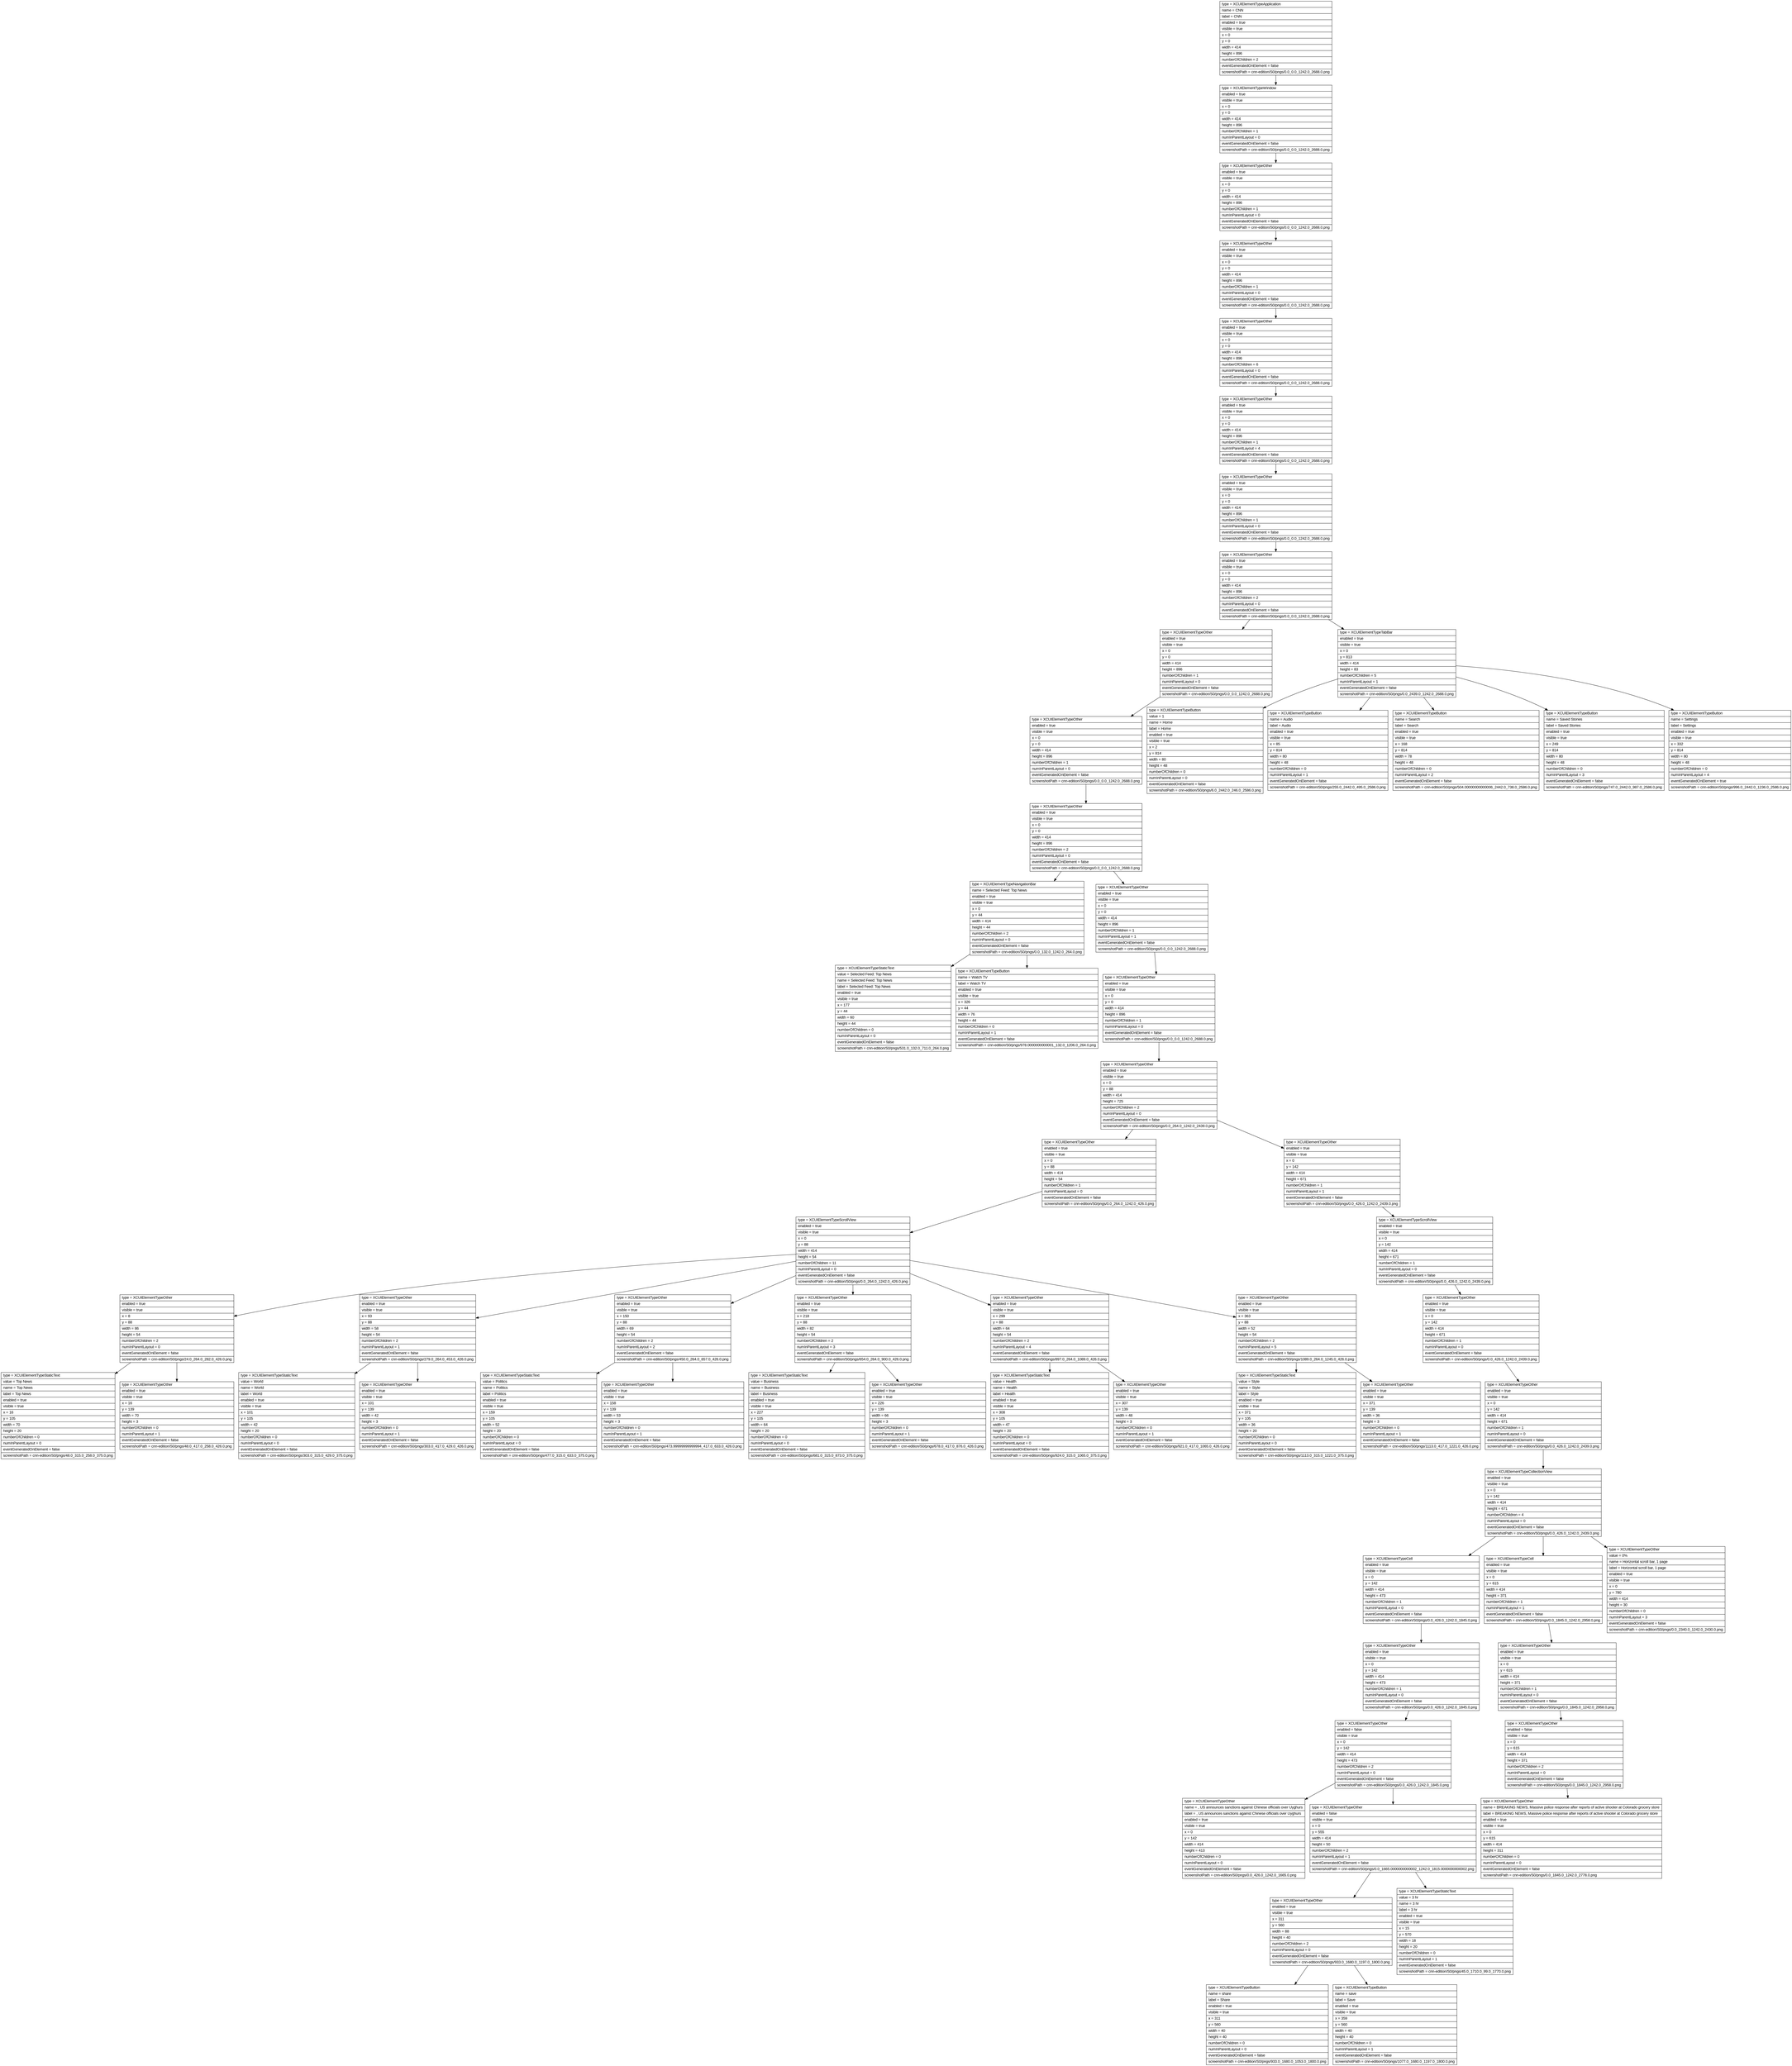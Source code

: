 digraph Layout {

	node [shape=record fontname=Arial];

	0	[label="{type = XCUIElementTypeApplication\l|name = CNN\l|label = CNN\l|enabled = true\l|visible = true\l|x = 0\l|y = 0\l|width = 414\l|height = 896\l|numberOfChildren = 2\l|eventGeneratedOnElement = false \l|screenshotPath = cnn-edition/S0/pngs/0.0_0.0_1242.0_2688.0.png\l}"]
	1	[label="{type = XCUIElementTypeWindow\l|enabled = true\l|visible = true\l|x = 0\l|y = 0\l|width = 414\l|height = 896\l|numberOfChildren = 1\l|numInParentLayout = 0\l|eventGeneratedOnElement = false \l|screenshotPath = cnn-edition/S0/pngs/0.0_0.0_1242.0_2688.0.png\l}"]
	2	[label="{type = XCUIElementTypeOther\l|enabled = true\l|visible = true\l|x = 0\l|y = 0\l|width = 414\l|height = 896\l|numberOfChildren = 1\l|numInParentLayout = 0\l|eventGeneratedOnElement = false \l|screenshotPath = cnn-edition/S0/pngs/0.0_0.0_1242.0_2688.0.png\l}"]
	3	[label="{type = XCUIElementTypeOther\l|enabled = true\l|visible = true\l|x = 0\l|y = 0\l|width = 414\l|height = 896\l|numberOfChildren = 1\l|numInParentLayout = 0\l|eventGeneratedOnElement = false \l|screenshotPath = cnn-edition/S0/pngs/0.0_0.0_1242.0_2688.0.png\l}"]
	4	[label="{type = XCUIElementTypeOther\l|enabled = true\l|visible = true\l|x = 0\l|y = 0\l|width = 414\l|height = 896\l|numberOfChildren = 6\l|numInParentLayout = 0\l|eventGeneratedOnElement = false \l|screenshotPath = cnn-edition/S0/pngs/0.0_0.0_1242.0_2688.0.png\l}"]
	5	[label="{type = XCUIElementTypeOther\l|enabled = true\l|visible = true\l|x = 0\l|y = 0\l|width = 414\l|height = 896\l|numberOfChildren = 1\l|numInParentLayout = 4\l|eventGeneratedOnElement = false \l|screenshotPath = cnn-edition/S0/pngs/0.0_0.0_1242.0_2688.0.png\l}"]
	6	[label="{type = XCUIElementTypeOther\l|enabled = true\l|visible = true\l|x = 0\l|y = 0\l|width = 414\l|height = 896\l|numberOfChildren = 1\l|numInParentLayout = 0\l|eventGeneratedOnElement = false \l|screenshotPath = cnn-edition/S0/pngs/0.0_0.0_1242.0_2688.0.png\l}"]
	7	[label="{type = XCUIElementTypeOther\l|enabled = true\l|visible = true\l|x = 0\l|y = 0\l|width = 414\l|height = 896\l|numberOfChildren = 2\l|numInParentLayout = 0\l|eventGeneratedOnElement = false \l|screenshotPath = cnn-edition/S0/pngs/0.0_0.0_1242.0_2688.0.png\l}"]
	8	[label="{type = XCUIElementTypeOther\l|enabled = true\l|visible = true\l|x = 0\l|y = 0\l|width = 414\l|height = 896\l|numberOfChildren = 1\l|numInParentLayout = 0\l|eventGeneratedOnElement = false \l|screenshotPath = cnn-edition/S0/pngs/0.0_0.0_1242.0_2688.0.png\l}"]
	9	[label="{type = XCUIElementTypeTabBar\l|enabled = true\l|visible = true\l|x = 0\l|y = 813\l|width = 414\l|height = 83\l|numberOfChildren = 5\l|numInParentLayout = 1\l|eventGeneratedOnElement = false \l|screenshotPath = cnn-edition/S0/pngs/0.0_2439.0_1242.0_2688.0.png\l}"]
	10	[label="{type = XCUIElementTypeOther\l|enabled = true\l|visible = true\l|x = 0\l|y = 0\l|width = 414\l|height = 896\l|numberOfChildren = 1\l|numInParentLayout = 0\l|eventGeneratedOnElement = false \l|screenshotPath = cnn-edition/S0/pngs/0.0_0.0_1242.0_2688.0.png\l}"]
	11	[label="{type = XCUIElementTypeButton\l|value = 1\l|name = Home\l|label = Home\l|enabled = true\l|visible = true\l|x = 2\l|y = 814\l|width = 80\l|height = 48\l|numberOfChildren = 0\l|numInParentLayout = 0\l|eventGeneratedOnElement = false \l|screenshotPath = cnn-edition/S0/pngs/6.0_2442.0_246.0_2586.0.png\l}"]
	12	[label="{type = XCUIElementTypeButton\l|name = Audio\l|label = Audio\l|enabled = true\l|visible = true\l|x = 85\l|y = 814\l|width = 80\l|height = 48\l|numberOfChildren = 0\l|numInParentLayout = 1\l|eventGeneratedOnElement = false \l|screenshotPath = cnn-edition/S0/pngs/255.0_2442.0_495.0_2586.0.png\l}"]
	13	[label="{type = XCUIElementTypeButton\l|name = Search\l|label = Search\l|enabled = true\l|visible = true\l|x = 168\l|y = 814\l|width = 78\l|height = 48\l|numberOfChildren = 0\l|numInParentLayout = 2\l|eventGeneratedOnElement = false \l|screenshotPath = cnn-edition/S0/pngs/504.00000000000006_2442.0_738.0_2586.0.png\l}"]
	14	[label="{type = XCUIElementTypeButton\l|name = Saved Stories\l|label = Saved Stories\l|enabled = true\l|visible = true\l|x = 249\l|y = 814\l|width = 80\l|height = 48\l|numberOfChildren = 0\l|numInParentLayout = 3\l|eventGeneratedOnElement = false \l|screenshotPath = cnn-edition/S0/pngs/747.0_2442.0_987.0_2586.0.png\l}"]
	15	[label="{type = XCUIElementTypeButton\l|name = Settings\l|label = Settings\l|enabled = true\l|visible = true\l|x = 332\l|y = 814\l|width = 80\l|height = 48\l|numberOfChildren = 0\l|numInParentLayout = 4\l|eventGeneratedOnElement = true \l|screenshotPath = cnn-edition/S0/pngs/996.0_2442.0_1236.0_2586.0.png\l}"]
	16	[label="{type = XCUIElementTypeOther\l|enabled = true\l|visible = true\l|x = 0\l|y = 0\l|width = 414\l|height = 896\l|numberOfChildren = 2\l|numInParentLayout = 0\l|eventGeneratedOnElement = false \l|screenshotPath = cnn-edition/S0/pngs/0.0_0.0_1242.0_2688.0.png\l}"]
	17	[label="{type = XCUIElementTypeNavigationBar\l|name = Selected Feed: Top News\l|enabled = true\l|visible = true\l|x = 0\l|y = 44\l|width = 414\l|height = 44\l|numberOfChildren = 2\l|numInParentLayout = 0\l|eventGeneratedOnElement = false \l|screenshotPath = cnn-edition/S0/pngs/0.0_132.0_1242.0_264.0.png\l}"]
	18	[label="{type = XCUIElementTypeOther\l|enabled = true\l|visible = true\l|x = 0\l|y = 0\l|width = 414\l|height = 896\l|numberOfChildren = 1\l|numInParentLayout = 1\l|eventGeneratedOnElement = false \l|screenshotPath = cnn-edition/S0/pngs/0.0_0.0_1242.0_2688.0.png\l}"]
	19	[label="{type = XCUIElementTypeStaticText\l|value = Selected Feed: Top News\l|name = Selected Feed: Top News\l|label = Selected Feed: Top News\l|enabled = true\l|visible = true\l|x = 177\l|y = 44\l|width = 60\l|height = 44\l|numberOfChildren = 0\l|numInParentLayout = 0\l|eventGeneratedOnElement = false \l|screenshotPath = cnn-edition/S0/pngs/531.0_132.0_711.0_264.0.png\l}"]
	20	[label="{type = XCUIElementTypeButton\l|name = Watch TV\l|label = Watch TV\l|enabled = true\l|visible = true\l|x = 326\l|y = 44\l|width = 76\l|height = 44\l|numberOfChildren = 0\l|numInParentLayout = 1\l|eventGeneratedOnElement = false \l|screenshotPath = cnn-edition/S0/pngs/978.0000000000001_132.0_1206.0_264.0.png\l}"]
	21	[label="{type = XCUIElementTypeOther\l|enabled = true\l|visible = true\l|x = 0\l|y = 0\l|width = 414\l|height = 896\l|numberOfChildren = 1\l|numInParentLayout = 0\l|eventGeneratedOnElement = false \l|screenshotPath = cnn-edition/S0/pngs/0.0_0.0_1242.0_2688.0.png\l}"]
	22	[label="{type = XCUIElementTypeOther\l|enabled = true\l|visible = true\l|x = 0\l|y = 88\l|width = 414\l|height = 725\l|numberOfChildren = 2\l|numInParentLayout = 0\l|eventGeneratedOnElement = false \l|screenshotPath = cnn-edition/S0/pngs/0.0_264.0_1242.0_2439.0.png\l}"]
	23	[label="{type = XCUIElementTypeOther\l|enabled = true\l|visible = true\l|x = 0\l|y = 88\l|width = 414\l|height = 54\l|numberOfChildren = 1\l|numInParentLayout = 0\l|eventGeneratedOnElement = false \l|screenshotPath = cnn-edition/S0/pngs/0.0_264.0_1242.0_426.0.png\l}"]
	24	[label="{type = XCUIElementTypeOther\l|enabled = true\l|visible = true\l|x = 0\l|y = 142\l|width = 414\l|height = 671\l|numberOfChildren = 1\l|numInParentLayout = 1\l|eventGeneratedOnElement = false \l|screenshotPath = cnn-edition/S0/pngs/0.0_426.0_1242.0_2439.0.png\l}"]
	25	[label="{type = XCUIElementTypeScrollView\l|enabled = true\l|visible = true\l|x = 0\l|y = 88\l|width = 414\l|height = 54\l|numberOfChildren = 11\l|numInParentLayout = 0\l|eventGeneratedOnElement = false \l|screenshotPath = cnn-edition/S0/pngs/0.0_264.0_1242.0_426.0.png\l}"]
	26	[label="{type = XCUIElementTypeScrollView\l|enabled = true\l|visible = true\l|x = 0\l|y = 142\l|width = 414\l|height = 671\l|numberOfChildren = 1\l|numInParentLayout = 0\l|eventGeneratedOnElement = false \l|screenshotPath = cnn-edition/S0/pngs/0.0_426.0_1242.0_2439.0.png\l}"]
	27	[label="{type = XCUIElementTypeOther\l|enabled = true\l|visible = true\l|x = 8\l|y = 88\l|width = 86\l|height = 54\l|numberOfChildren = 2\l|numInParentLayout = 0\l|eventGeneratedOnElement = false \l|screenshotPath = cnn-edition/S0/pngs/24.0_264.0_282.0_426.0.png\l}"]
	28	[label="{type = XCUIElementTypeOther\l|enabled = true\l|visible = true\l|x = 93\l|y = 88\l|width = 58\l|height = 54\l|numberOfChildren = 2\l|numInParentLayout = 1\l|eventGeneratedOnElement = false \l|screenshotPath = cnn-edition/S0/pngs/279.0_264.0_453.0_426.0.png\l}"]
	29	[label="{type = XCUIElementTypeOther\l|enabled = true\l|visible = true\l|x = 150\l|y = 88\l|width = 69\l|height = 54\l|numberOfChildren = 2\l|numInParentLayout = 2\l|eventGeneratedOnElement = false \l|screenshotPath = cnn-edition/S0/pngs/450.0_264.0_657.0_426.0.png\l}"]
	30	[label="{type = XCUIElementTypeOther\l|enabled = true\l|visible = true\l|x = 218\l|y = 88\l|width = 82\l|height = 54\l|numberOfChildren = 2\l|numInParentLayout = 3\l|eventGeneratedOnElement = false \l|screenshotPath = cnn-edition/S0/pngs/654.0_264.0_900.0_426.0.png\l}"]
	31	[label="{type = XCUIElementTypeOther\l|enabled = true\l|visible = true\l|x = 299\l|y = 88\l|width = 64\l|height = 54\l|numberOfChildren = 2\l|numInParentLayout = 4\l|eventGeneratedOnElement = false \l|screenshotPath = cnn-edition/S0/pngs/897.0_264.0_1089.0_426.0.png\l}"]
	32	[label="{type = XCUIElementTypeOther\l|enabled = true\l|visible = true\l|x = 363\l|y = 88\l|width = 52\l|height = 54\l|numberOfChildren = 2\l|numInParentLayout = 5\l|eventGeneratedOnElement = false \l|screenshotPath = cnn-edition/S0/pngs/1089.0_264.0_1245.0_426.0.png\l}"]
	33	[label="{type = XCUIElementTypeOther\l|enabled = true\l|visible = true\l|x = 0\l|y = 142\l|width = 414\l|height = 671\l|numberOfChildren = 1\l|numInParentLayout = 0\l|eventGeneratedOnElement = false \l|screenshotPath = cnn-edition/S0/pngs/0.0_426.0_1242.0_2439.0.png\l}"]
	34	[label="{type = XCUIElementTypeStaticText\l|value = Top News\l|name = Top News\l|label = Top News\l|enabled = true\l|visible = true\l|x = 16\l|y = 105\l|width = 70\l|height = 20\l|numberOfChildren = 0\l|numInParentLayout = 0\l|eventGeneratedOnElement = false \l|screenshotPath = cnn-edition/S0/pngs/48.0_315.0_258.0_375.0.png\l}"]
	35	[label="{type = XCUIElementTypeOther\l|enabled = true\l|visible = true\l|x = 16\l|y = 139\l|width = 70\l|height = 3\l|numberOfChildren = 0\l|numInParentLayout = 1\l|eventGeneratedOnElement = false \l|screenshotPath = cnn-edition/S0/pngs/48.0_417.0_258.0_426.0.png\l}"]
	36	[label="{type = XCUIElementTypeStaticText\l|value = World\l|name = World\l|label = World\l|enabled = true\l|visible = true\l|x = 101\l|y = 105\l|width = 42\l|height = 20\l|numberOfChildren = 0\l|numInParentLayout = 0\l|eventGeneratedOnElement = false \l|screenshotPath = cnn-edition/S0/pngs/303.0_315.0_429.0_375.0.png\l}"]
	37	[label="{type = XCUIElementTypeOther\l|enabled = true\l|visible = true\l|x = 101\l|y = 139\l|width = 42\l|height = 3\l|numberOfChildren = 0\l|numInParentLayout = 1\l|eventGeneratedOnElement = false \l|screenshotPath = cnn-edition/S0/pngs/303.0_417.0_429.0_426.0.png\l}"]
	38	[label="{type = XCUIElementTypeStaticText\l|value = Politics\l|name = Politics\l|label = Politics\l|enabled = true\l|visible = true\l|x = 159\l|y = 105\l|width = 52\l|height = 20\l|numberOfChildren = 0\l|numInParentLayout = 0\l|eventGeneratedOnElement = false \l|screenshotPath = cnn-edition/S0/pngs/477.0_315.0_633.0_375.0.png\l}"]
	39	[label="{type = XCUIElementTypeOther\l|enabled = true\l|visible = true\l|x = 158\l|y = 139\l|width = 53\l|height = 3\l|numberOfChildren = 0\l|numInParentLayout = 1\l|eventGeneratedOnElement = false \l|screenshotPath = cnn-edition/S0/pngs/473.99999999999994_417.0_633.0_426.0.png\l}"]
	40	[label="{type = XCUIElementTypeStaticText\l|value = Business\l|name = Business\l|label = Business\l|enabled = true\l|visible = true\l|x = 227\l|y = 105\l|width = 64\l|height = 20\l|numberOfChildren = 0\l|numInParentLayout = 0\l|eventGeneratedOnElement = false \l|screenshotPath = cnn-edition/S0/pngs/681.0_315.0_873.0_375.0.png\l}"]
	41	[label="{type = XCUIElementTypeOther\l|enabled = true\l|visible = true\l|x = 226\l|y = 139\l|width = 66\l|height = 3\l|numberOfChildren = 0\l|numInParentLayout = 1\l|eventGeneratedOnElement = false \l|screenshotPath = cnn-edition/S0/pngs/678.0_417.0_876.0_426.0.png\l}"]
	42	[label="{type = XCUIElementTypeStaticText\l|value = Health\l|name = Health\l|label = Health\l|enabled = true\l|visible = true\l|x = 308\l|y = 105\l|width = 47\l|height = 20\l|numberOfChildren = 0\l|numInParentLayout = 0\l|eventGeneratedOnElement = false \l|screenshotPath = cnn-edition/S0/pngs/924.0_315.0_1065.0_375.0.png\l}"]
	43	[label="{type = XCUIElementTypeOther\l|enabled = true\l|visible = true\l|x = 307\l|y = 139\l|width = 48\l|height = 3\l|numberOfChildren = 0\l|numInParentLayout = 1\l|eventGeneratedOnElement = false \l|screenshotPath = cnn-edition/S0/pngs/921.0_417.0_1065.0_426.0.png\l}"]
	44	[label="{type = XCUIElementTypeStaticText\l|value = Style\l|name = Style\l|label = Style\l|enabled = true\l|visible = true\l|x = 371\l|y = 105\l|width = 36\l|height = 20\l|numberOfChildren = 0\l|numInParentLayout = 0\l|eventGeneratedOnElement = false \l|screenshotPath = cnn-edition/S0/pngs/1113.0_315.0_1221.0_375.0.png\l}"]
	45	[label="{type = XCUIElementTypeOther\l|enabled = true\l|visible = true\l|x = 371\l|y = 139\l|width = 36\l|height = 3\l|numberOfChildren = 0\l|numInParentLayout = 1\l|eventGeneratedOnElement = false \l|screenshotPath = cnn-edition/S0/pngs/1113.0_417.0_1221.0_426.0.png\l}"]
	46	[label="{type = XCUIElementTypeOther\l|enabled = true\l|visible = true\l|x = 0\l|y = 142\l|width = 414\l|height = 671\l|numberOfChildren = 1\l|numInParentLayout = 0\l|eventGeneratedOnElement = false \l|screenshotPath = cnn-edition/S0/pngs/0.0_426.0_1242.0_2439.0.png\l}"]
	47	[label="{type = XCUIElementTypeCollectionView\l|enabled = true\l|visible = true\l|x = 0\l|y = 142\l|width = 414\l|height = 671\l|numberOfChildren = 4\l|numInParentLayout = 0\l|eventGeneratedOnElement = false \l|screenshotPath = cnn-edition/S0/pngs/0.0_426.0_1242.0_2439.0.png\l}"]
	48	[label="{type = XCUIElementTypeCell\l|enabled = true\l|visible = true\l|x = 0\l|y = 142\l|width = 414\l|height = 473\l|numberOfChildren = 1\l|numInParentLayout = 0\l|eventGeneratedOnElement = false \l|screenshotPath = cnn-edition/S0/pngs/0.0_426.0_1242.0_1845.0.png\l}"]
	49	[label="{type = XCUIElementTypeCell\l|enabled = true\l|visible = true\l|x = 0\l|y = 615\l|width = 414\l|height = 371\l|numberOfChildren = 1\l|numInParentLayout = 1\l|eventGeneratedOnElement = false \l|screenshotPath = cnn-edition/S0/pngs/0.0_1845.0_1242.0_2958.0.png\l}"]
	50	[label="{type = XCUIElementTypeOther\l|value = 0%\l|name = Horizontal scroll bar, 1 page\l|label = Horizontal scroll bar, 1 page\l|enabled = true\l|visible = true\l|x = 0\l|y = 780\l|width = 414\l|height = 30\l|numberOfChildren = 0\l|numInParentLayout = 3\l|eventGeneratedOnElement = false \l|screenshotPath = cnn-edition/S0/pngs/0.0_2340.0_1242.0_2430.0.png\l}"]
	51	[label="{type = XCUIElementTypeOther\l|enabled = true\l|visible = true\l|x = 0\l|y = 142\l|width = 414\l|height = 473\l|numberOfChildren = 1\l|numInParentLayout = 0\l|eventGeneratedOnElement = false \l|screenshotPath = cnn-edition/S0/pngs/0.0_426.0_1242.0_1845.0.png\l}"]
	52	[label="{type = XCUIElementTypeOther\l|enabled = true\l|visible = true\l|x = 0\l|y = 615\l|width = 414\l|height = 371\l|numberOfChildren = 1\l|numInParentLayout = 0\l|eventGeneratedOnElement = false \l|screenshotPath = cnn-edition/S0/pngs/0.0_1845.0_1242.0_2958.0.png\l}"]
	53	[label="{type = XCUIElementTypeOther\l|enabled = false\l|visible = true\l|x = 0\l|y = 142\l|width = 414\l|height = 473\l|numberOfChildren = 2\l|numInParentLayout = 0\l|eventGeneratedOnElement = false \l|screenshotPath = cnn-edition/S0/pngs/0.0_426.0_1242.0_1845.0.png\l}"]
	54	[label="{type = XCUIElementTypeOther\l|enabled = false\l|visible = true\l|x = 0\l|y = 615\l|width = 414\l|height = 371\l|numberOfChildren = 2\l|numInParentLayout = 0\l|eventGeneratedOnElement = false \l|screenshotPath = cnn-edition/S0/pngs/0.0_1845.0_1242.0_2958.0.png\l}"]
	55	[label="{type = XCUIElementTypeOther\l|name = , US announces sanctions against Chinese officials over Uyghurs\l|label = , US announces sanctions against Chinese officials over Uyghurs\l|enabled = true\l|visible = true\l|x = 0\l|y = 142\l|width = 414\l|height = 413\l|numberOfChildren = 0\l|numInParentLayout = 0\l|eventGeneratedOnElement = false \l|screenshotPath = cnn-edition/S0/pngs/0.0_426.0_1242.0_1665.0.png\l}"]
	56	[label="{type = XCUIElementTypeOther\l|enabled = false\l|visible = true\l|x = 0\l|y = 555\l|width = 414\l|height = 50\l|numberOfChildren = 2\l|numInParentLayout = 1\l|eventGeneratedOnElement = false \l|screenshotPath = cnn-edition/S0/pngs/0.0_1665.0000000000002_1242.0_1815.0000000000002.png\l}"]
	57	[label="{type = XCUIElementTypeOther\l|name = BREAKING NEWS, Massive police response after reports of active shooter at Colorado grocery store\l|label = BREAKING NEWS, Massive police response after reports of active shooter at Colorado grocery store\l|enabled = true\l|visible = true\l|x = 0\l|y = 615\l|width = 414\l|height = 311\l|numberOfChildren = 0\l|numInParentLayout = 0\l|eventGeneratedOnElement = false \l|screenshotPath = cnn-edition/S0/pngs/0.0_1845.0_1242.0_2778.0.png\l}"]
	58	[label="{type = XCUIElementTypeOther\l|enabled = true\l|visible = true\l|x = 311\l|y = 560\l|width = 88\l|height = 40\l|numberOfChildren = 2\l|numInParentLayout = 0\l|eventGeneratedOnElement = false \l|screenshotPath = cnn-edition/S0/pngs/933.0_1680.0_1197.0_1800.0.png\l}"]
	59	[label="{type = XCUIElementTypeStaticText\l|value = 3 hr\l|name = 3 hr\l|label = 3 hr\l|enabled = true\l|visible = true\l|x = 15\l|y = 570\l|width = 18\l|height = 20\l|numberOfChildren = 0\l|numInParentLayout = 1\l|eventGeneratedOnElement = false \l|screenshotPath = cnn-edition/S0/pngs/45.0_1710.0_99.0_1770.0.png\l}"]
	60	[label="{type = XCUIElementTypeButton\l|name = share\l|label = Share\l|enabled = true\l|visible = true\l|x = 311\l|y = 560\l|width = 40\l|height = 40\l|numberOfChildren = 0\l|numInParentLayout = 0\l|eventGeneratedOnElement = false \l|screenshotPath = cnn-edition/S0/pngs/933.0_1680.0_1053.0_1800.0.png\l}"]
	61	[label="{type = XCUIElementTypeButton\l|name = save\l|label = Save\l|enabled = true\l|visible = true\l|x = 359\l|y = 560\l|width = 40\l|height = 40\l|numberOfChildren = 0\l|numInParentLayout = 1\l|eventGeneratedOnElement = false \l|screenshotPath = cnn-edition/S0/pngs/1077.0_1680.0_1197.0_1800.0.png\l}"]


	0 -> 1
	1 -> 2
	2 -> 3
	3 -> 4
	4 -> 5
	5 -> 6
	6 -> 7
	7 -> 8
	7 -> 9
	8 -> 10
	9 -> 11
	9 -> 12
	9 -> 13
	9 -> 14
	9 -> 15
	10 -> 16
	16 -> 17
	16 -> 18
	17 -> 19
	17 -> 20
	18 -> 21
	21 -> 22
	22 -> 23
	22 -> 24
	23 -> 25
	24 -> 26
	25 -> 27
	25 -> 28
	25 -> 29
	25 -> 30
	25 -> 31
	25 -> 32
	26 -> 33
	27 -> 34
	27 -> 35
	28 -> 36
	28 -> 37
	29 -> 38
	29 -> 39
	30 -> 40
	30 -> 41
	31 -> 42
	31 -> 43
	32 -> 44
	32 -> 45
	33 -> 46
	46 -> 47
	47 -> 48
	47 -> 49
	47 -> 50
	48 -> 51
	49 -> 52
	51 -> 53
	52 -> 54
	53 -> 55
	53 -> 56
	54 -> 57
	56 -> 58
	56 -> 59
	58 -> 60
	58 -> 61


}